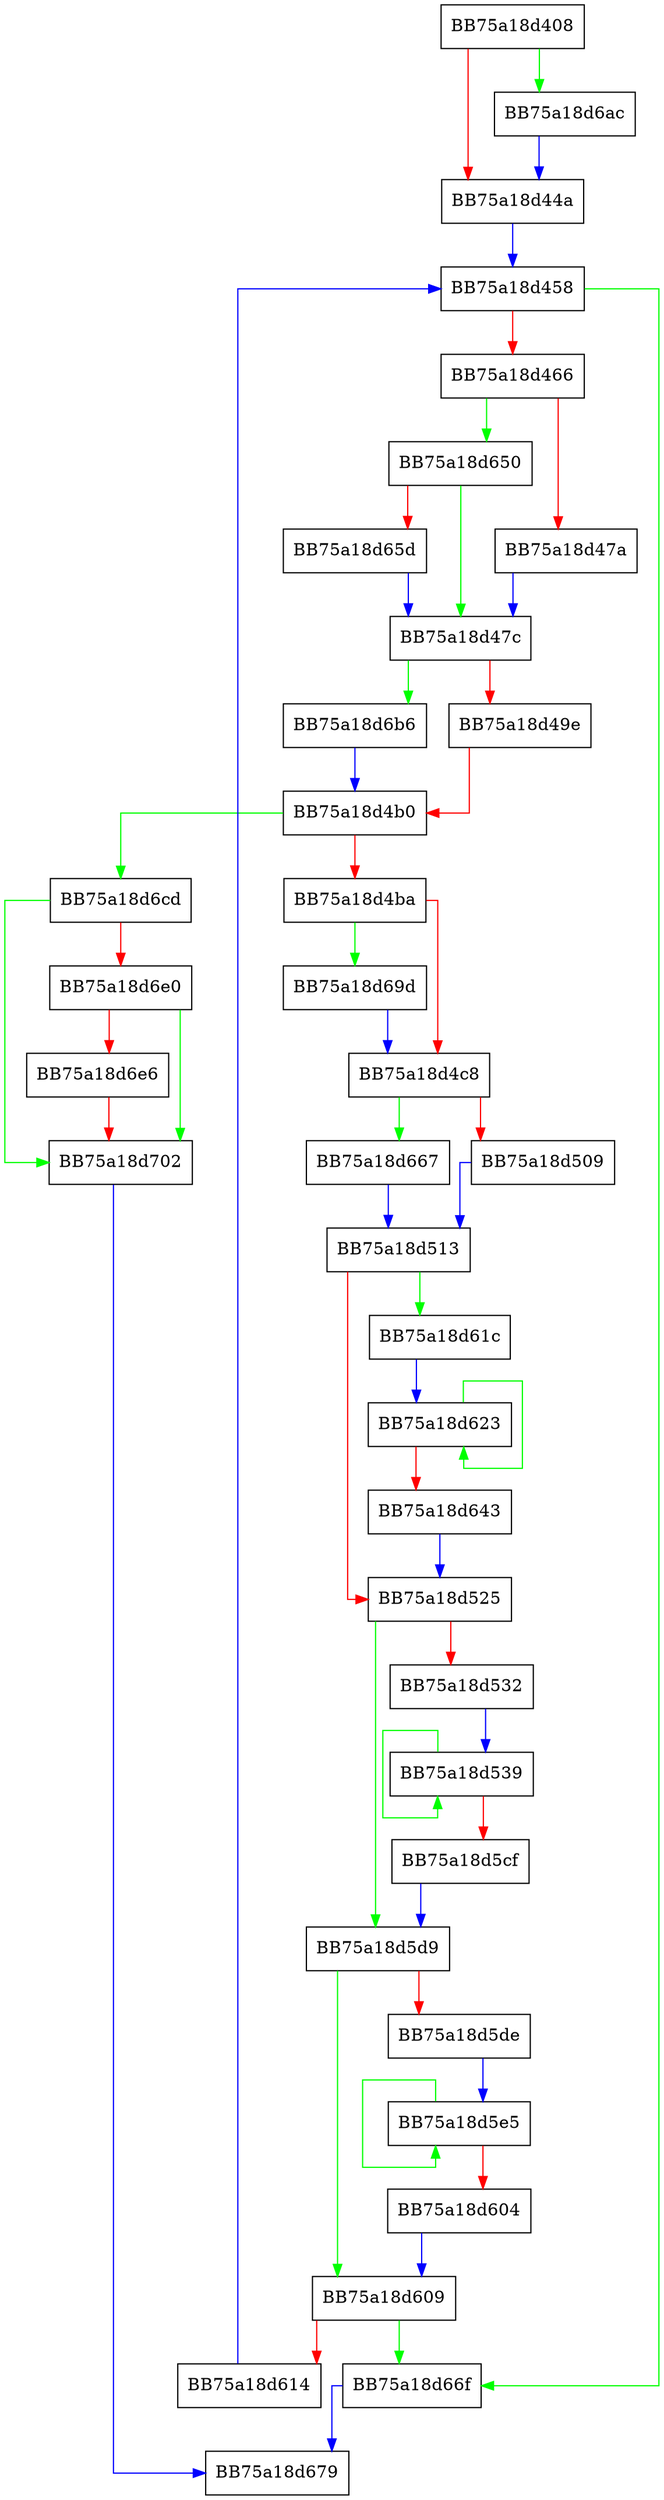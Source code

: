 digraph CRCOnFile {
  node [shape="box"];
  graph [splines=ortho];
  BB75a18d408 -> BB75a18d6ac [color="green"];
  BB75a18d408 -> BB75a18d44a [color="red"];
  BB75a18d44a -> BB75a18d458 [color="blue"];
  BB75a18d458 -> BB75a18d66f [color="green"];
  BB75a18d458 -> BB75a18d466 [color="red"];
  BB75a18d466 -> BB75a18d650 [color="green"];
  BB75a18d466 -> BB75a18d47a [color="red"];
  BB75a18d47a -> BB75a18d47c [color="blue"];
  BB75a18d47c -> BB75a18d6b6 [color="green"];
  BB75a18d47c -> BB75a18d49e [color="red"];
  BB75a18d49e -> BB75a18d4b0 [color="red"];
  BB75a18d4b0 -> BB75a18d6cd [color="green"];
  BB75a18d4b0 -> BB75a18d4ba [color="red"];
  BB75a18d4ba -> BB75a18d69d [color="green"];
  BB75a18d4ba -> BB75a18d4c8 [color="red"];
  BB75a18d4c8 -> BB75a18d667 [color="green"];
  BB75a18d4c8 -> BB75a18d509 [color="red"];
  BB75a18d509 -> BB75a18d513 [color="blue"];
  BB75a18d513 -> BB75a18d61c [color="green"];
  BB75a18d513 -> BB75a18d525 [color="red"];
  BB75a18d525 -> BB75a18d5d9 [color="green"];
  BB75a18d525 -> BB75a18d532 [color="red"];
  BB75a18d532 -> BB75a18d539 [color="blue"];
  BB75a18d539 -> BB75a18d539 [color="green"];
  BB75a18d539 -> BB75a18d5cf [color="red"];
  BB75a18d5cf -> BB75a18d5d9 [color="blue"];
  BB75a18d5d9 -> BB75a18d609 [color="green"];
  BB75a18d5d9 -> BB75a18d5de [color="red"];
  BB75a18d5de -> BB75a18d5e5 [color="blue"];
  BB75a18d5e5 -> BB75a18d5e5 [color="green"];
  BB75a18d5e5 -> BB75a18d604 [color="red"];
  BB75a18d604 -> BB75a18d609 [color="blue"];
  BB75a18d609 -> BB75a18d66f [color="green"];
  BB75a18d609 -> BB75a18d614 [color="red"];
  BB75a18d614 -> BB75a18d458 [color="blue"];
  BB75a18d61c -> BB75a18d623 [color="blue"];
  BB75a18d623 -> BB75a18d623 [color="green"];
  BB75a18d623 -> BB75a18d643 [color="red"];
  BB75a18d643 -> BB75a18d525 [color="blue"];
  BB75a18d650 -> BB75a18d47c [color="green"];
  BB75a18d650 -> BB75a18d65d [color="red"];
  BB75a18d65d -> BB75a18d47c [color="blue"];
  BB75a18d667 -> BB75a18d513 [color="blue"];
  BB75a18d66f -> BB75a18d679 [color="blue"];
  BB75a18d69d -> BB75a18d4c8 [color="blue"];
  BB75a18d6ac -> BB75a18d44a [color="blue"];
  BB75a18d6b6 -> BB75a18d4b0 [color="blue"];
  BB75a18d6cd -> BB75a18d702 [color="green"];
  BB75a18d6cd -> BB75a18d6e0 [color="red"];
  BB75a18d6e0 -> BB75a18d702 [color="green"];
  BB75a18d6e0 -> BB75a18d6e6 [color="red"];
  BB75a18d6e6 -> BB75a18d702 [color="red"];
  BB75a18d702 -> BB75a18d679 [color="blue"];
}